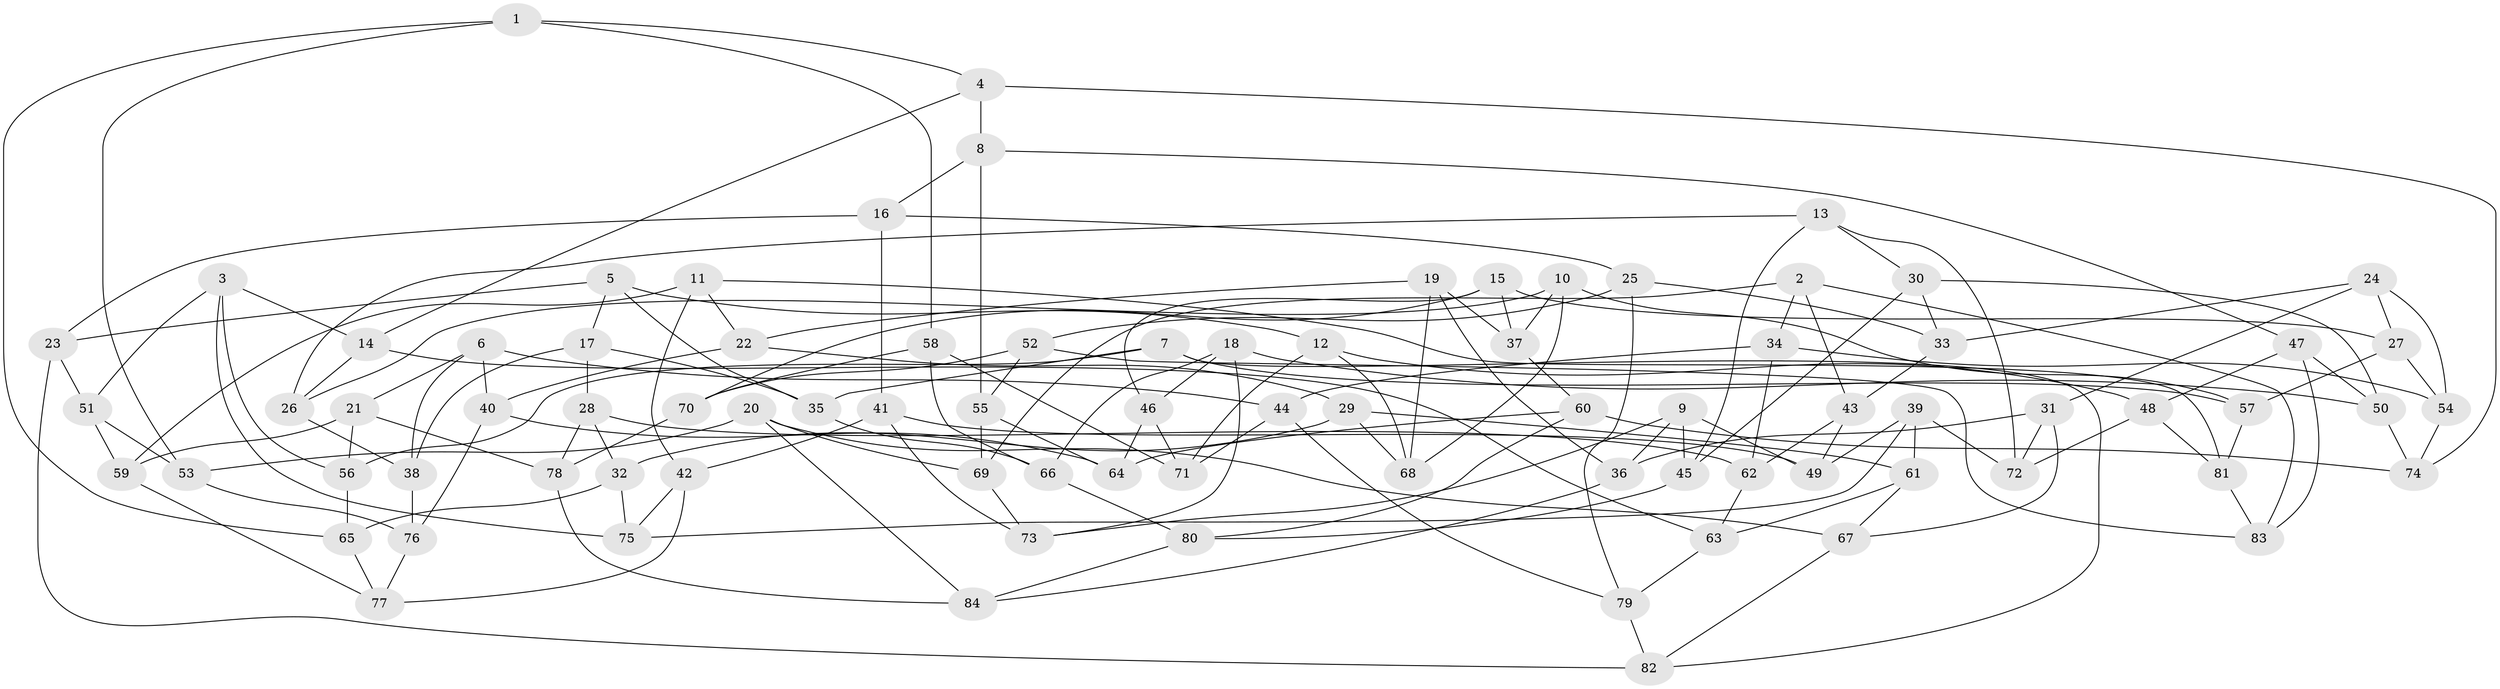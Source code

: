 // coarse degree distribution, {6: 0.11538461538461539, 9: 0.23076923076923078, 8: 0.07692307692307693, 10: 0.07692307692307693, 7: 0.11538461538461539, 5: 0.07692307692307693, 11: 0.038461538461538464, 3: 0.15384615384615385, 4: 0.11538461538461539}
// Generated by graph-tools (version 1.1) at 2025/53/03/04/25 22:53:49]
// undirected, 84 vertices, 168 edges
graph export_dot {
  node [color=gray90,style=filled];
  1;
  2;
  3;
  4;
  5;
  6;
  7;
  8;
  9;
  10;
  11;
  12;
  13;
  14;
  15;
  16;
  17;
  18;
  19;
  20;
  21;
  22;
  23;
  24;
  25;
  26;
  27;
  28;
  29;
  30;
  31;
  32;
  33;
  34;
  35;
  36;
  37;
  38;
  39;
  40;
  41;
  42;
  43;
  44;
  45;
  46;
  47;
  48;
  49;
  50;
  51;
  52;
  53;
  54;
  55;
  56;
  57;
  58;
  59;
  60;
  61;
  62;
  63;
  64;
  65;
  66;
  67;
  68;
  69;
  70;
  71;
  72;
  73;
  74;
  75;
  76;
  77;
  78;
  79;
  80;
  81;
  82;
  83;
  84;
  1 -- 4;
  1 -- 58;
  1 -- 65;
  1 -- 53;
  2 -- 34;
  2 -- 83;
  2 -- 69;
  2 -- 43;
  3 -- 51;
  3 -- 56;
  3 -- 14;
  3 -- 75;
  4 -- 14;
  4 -- 74;
  4 -- 8;
  5 -- 17;
  5 -- 35;
  5 -- 12;
  5 -- 23;
  6 -- 21;
  6 -- 40;
  6 -- 44;
  6 -- 38;
  7 -- 35;
  7 -- 57;
  7 -- 82;
  7 -- 56;
  8 -- 47;
  8 -- 55;
  8 -- 16;
  9 -- 36;
  9 -- 49;
  9 -- 45;
  9 -- 73;
  10 -- 68;
  10 -- 57;
  10 -- 37;
  10 -- 26;
  11 -- 81;
  11 -- 22;
  11 -- 42;
  11 -- 59;
  12 -- 68;
  12 -- 71;
  12 -- 48;
  13 -- 30;
  13 -- 72;
  13 -- 45;
  13 -- 26;
  14 -- 63;
  14 -- 26;
  15 -- 70;
  15 -- 46;
  15 -- 37;
  15 -- 27;
  16 -- 23;
  16 -- 41;
  16 -- 25;
  17 -- 38;
  17 -- 28;
  17 -- 35;
  18 -- 46;
  18 -- 73;
  18 -- 50;
  18 -- 66;
  19 -- 68;
  19 -- 36;
  19 -- 37;
  19 -- 22;
  20 -- 53;
  20 -- 69;
  20 -- 84;
  20 -- 67;
  21 -- 78;
  21 -- 59;
  21 -- 56;
  22 -- 29;
  22 -- 40;
  23 -- 82;
  23 -- 51;
  24 -- 33;
  24 -- 54;
  24 -- 27;
  24 -- 31;
  25 -- 52;
  25 -- 33;
  25 -- 79;
  26 -- 38;
  27 -- 54;
  27 -- 57;
  28 -- 62;
  28 -- 32;
  28 -- 78;
  29 -- 68;
  29 -- 61;
  29 -- 32;
  30 -- 50;
  30 -- 33;
  30 -- 45;
  31 -- 72;
  31 -- 36;
  31 -- 67;
  32 -- 75;
  32 -- 65;
  33 -- 43;
  34 -- 62;
  34 -- 44;
  34 -- 54;
  35 -- 66;
  36 -- 84;
  37 -- 60;
  38 -- 76;
  39 -- 61;
  39 -- 49;
  39 -- 75;
  39 -- 72;
  40 -- 76;
  40 -- 64;
  41 -- 42;
  41 -- 73;
  41 -- 49;
  42 -- 77;
  42 -- 75;
  43 -- 49;
  43 -- 62;
  44 -- 79;
  44 -- 71;
  45 -- 80;
  46 -- 64;
  46 -- 71;
  47 -- 48;
  47 -- 83;
  47 -- 50;
  48 -- 81;
  48 -- 72;
  50 -- 74;
  51 -- 59;
  51 -- 53;
  52 -- 83;
  52 -- 55;
  52 -- 70;
  53 -- 76;
  54 -- 74;
  55 -- 69;
  55 -- 64;
  56 -- 65;
  57 -- 81;
  58 -- 70;
  58 -- 71;
  58 -- 66;
  59 -- 77;
  60 -- 64;
  60 -- 80;
  60 -- 74;
  61 -- 63;
  61 -- 67;
  62 -- 63;
  63 -- 79;
  65 -- 77;
  66 -- 80;
  67 -- 82;
  69 -- 73;
  70 -- 78;
  76 -- 77;
  78 -- 84;
  79 -- 82;
  80 -- 84;
  81 -- 83;
}
